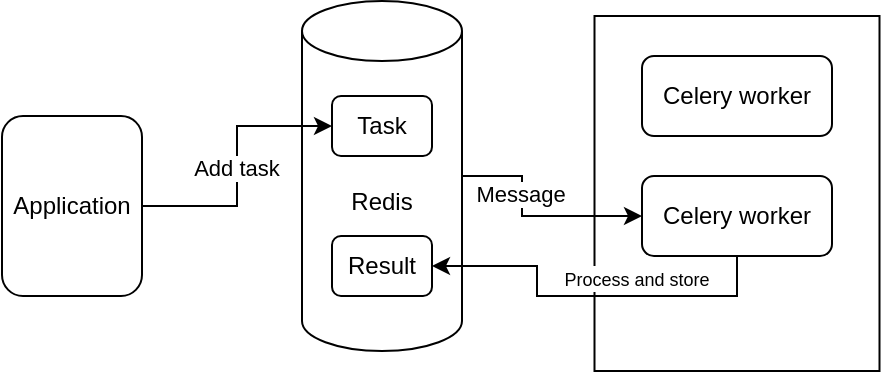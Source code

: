 <mxfile version="25.0.3">
  <diagram name="Page-1" id="-Jm6oO3f2mt5xvTRA_CD">
    <mxGraphModel dx="1185" dy="637" grid="1" gridSize="10" guides="1" tooltips="1" connect="1" arrows="1" fold="1" page="1" pageScale="1" pageWidth="850" pageHeight="1100" math="0" shadow="0">
      <root>
        <mxCell id="0" />
        <mxCell id="1" parent="0" />
        <mxCell id="MOZX0QpnfEdkVAgUkA0B-7" value="" style="rounded=0;whiteSpace=wrap;html=1;align=center;" vertex="1" parent="1">
          <mxGeometry x="526.25" y="280" width="142.5" height="177.5" as="geometry" />
        </mxCell>
        <mxCell id="MOZX0QpnfEdkVAgUkA0B-20" style="edgeStyle=orthogonalEdgeStyle;rounded=0;orthogonalLoop=1;jettySize=auto;html=1;exitX=1;exitY=0.5;exitDx=0;exitDy=0;exitPerimeter=0;" edge="1" parent="1" source="MOZX0QpnfEdkVAgUkA0B-1" target="MOZX0QpnfEdkVAgUkA0B-15">
          <mxGeometry relative="1" as="geometry">
            <Array as="points">
              <mxPoint x="490" y="360" />
              <mxPoint x="490" y="380" />
            </Array>
          </mxGeometry>
        </mxCell>
        <mxCell id="MOZX0QpnfEdkVAgUkA0B-21" value="Message" style="edgeLabel;html=1;align=center;verticalAlign=middle;resizable=0;points=[];" vertex="1" connectable="0" parent="MOZX0QpnfEdkVAgUkA0B-20">
          <mxGeometry x="-0.173" y="-1" relative="1" as="geometry">
            <mxPoint y="-7" as="offset" />
          </mxGeometry>
        </mxCell>
        <mxCell id="MOZX0QpnfEdkVAgUkA0B-1" value="Redis" style="shape=cylinder3;whiteSpace=wrap;html=1;boundedLbl=1;backgroundOutline=1;size=15;" vertex="1" parent="1">
          <mxGeometry x="380" y="272.5" width="80" height="175" as="geometry" />
        </mxCell>
        <mxCell id="MOZX0QpnfEdkVAgUkA0B-13" style="edgeStyle=orthogonalEdgeStyle;rounded=0;orthogonalLoop=1;jettySize=auto;html=1;exitX=1;exitY=0.5;exitDx=0;exitDy=0;" edge="1" parent="1" source="MOZX0QpnfEdkVAgUkA0B-5" target="MOZX0QpnfEdkVAgUkA0B-12">
          <mxGeometry relative="1" as="geometry" />
        </mxCell>
        <mxCell id="MOZX0QpnfEdkVAgUkA0B-14" value="Add task" style="edgeLabel;html=1;align=center;verticalAlign=middle;resizable=0;points=[];" vertex="1" connectable="0" parent="MOZX0QpnfEdkVAgUkA0B-13">
          <mxGeometry x="0.009" y="1" relative="1" as="geometry">
            <mxPoint y="1" as="offset" />
          </mxGeometry>
        </mxCell>
        <mxCell id="MOZX0QpnfEdkVAgUkA0B-5" value="Application" style="rounded=1;whiteSpace=wrap;html=1;" vertex="1" parent="1">
          <mxGeometry x="230" y="330" width="70" height="90" as="geometry" />
        </mxCell>
        <mxCell id="MOZX0QpnfEdkVAgUkA0B-9" value="Celery worker" style="rounded=1;whiteSpace=wrap;html=1;" vertex="1" parent="1">
          <mxGeometry x="550" y="300" width="95" height="40" as="geometry" />
        </mxCell>
        <mxCell id="MOZX0QpnfEdkVAgUkA0B-12" value="Task" style="rounded=1;whiteSpace=wrap;html=1;" vertex="1" parent="1">
          <mxGeometry x="395" y="320" width="50" height="30" as="geometry" />
        </mxCell>
        <mxCell id="MOZX0QpnfEdkVAgUkA0B-23" style="edgeStyle=orthogonalEdgeStyle;rounded=0;orthogonalLoop=1;jettySize=auto;html=1;exitX=0.5;exitY=1;exitDx=0;exitDy=0;" edge="1" parent="1" source="MOZX0QpnfEdkVAgUkA0B-15" target="MOZX0QpnfEdkVAgUkA0B-22">
          <mxGeometry relative="1" as="geometry" />
        </mxCell>
        <mxCell id="MOZX0QpnfEdkVAgUkA0B-24" value="&lt;font style=&quot;font-size: 9px;&quot;&gt;Process and store&lt;/font&gt;" style="edgeLabel;html=1;align=center;verticalAlign=middle;resizable=0;points=[];" vertex="1" connectable="0" parent="MOZX0QpnfEdkVAgUkA0B-23">
          <mxGeometry x="-0.19" y="1" relative="1" as="geometry">
            <mxPoint x="5" y="-10" as="offset" />
          </mxGeometry>
        </mxCell>
        <mxCell id="MOZX0QpnfEdkVAgUkA0B-15" value="Celery worker" style="rounded=1;whiteSpace=wrap;html=1;" vertex="1" parent="1">
          <mxGeometry x="550" y="360" width="95" height="40" as="geometry" />
        </mxCell>
        <mxCell id="MOZX0QpnfEdkVAgUkA0B-22" value="Result" style="rounded=1;whiteSpace=wrap;html=1;" vertex="1" parent="1">
          <mxGeometry x="395" y="390" width="50" height="30" as="geometry" />
        </mxCell>
      </root>
    </mxGraphModel>
  </diagram>
</mxfile>
